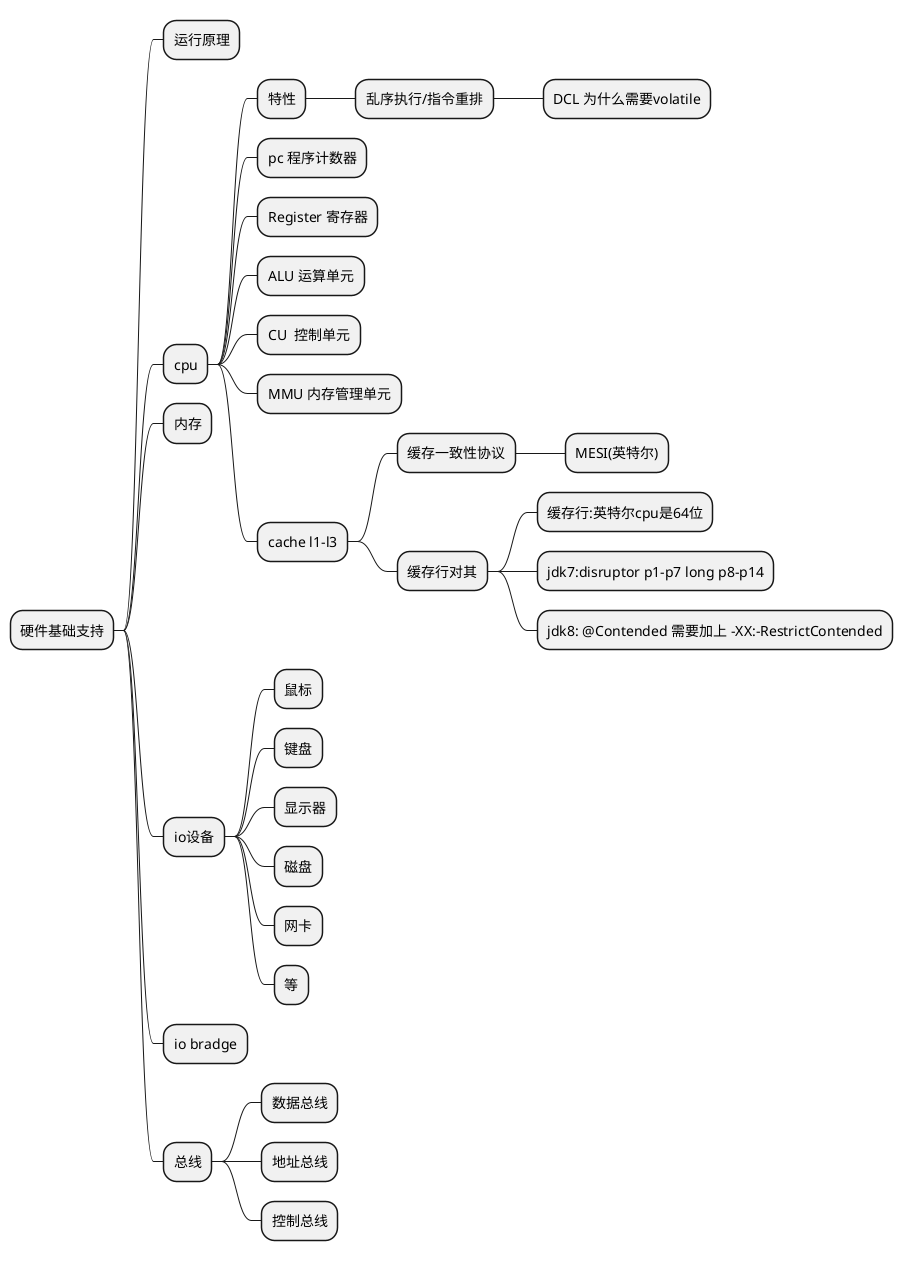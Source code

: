 @startmindmap
+ 硬件基础支持
++ 运行原理
++ cpu
+++ 特性
++++ 乱序执行/指令重排
+++++ DCL 为什么需要volatile
+++ pc 程序计数器
+++ Register 寄存器
+++ ALU 运算单元
+++ CU  控制单元
+++ MMU 内存管理单元
+++ cache l1-l3
++++ 缓存一致性协议
+++++ MESI(英特尔)
++++ 缓存行对其
+++++ 缓存行:英特尔cpu是64位
+++++ jdk7:disruptor p1-p7 long p8-p14
+++++ jdk8: @Contended 需要加上 -XX:-RestrictContended
++ 内存
++ io设备
+++ 鼠标
+++ 键盘
+++ 显示器
+++ 磁盘
+++ 网卡
+++ 等
++ io bradge
++ 总线
+++ 数据总线
+++ 地址总线
+++ 控制总线
@endmindmap